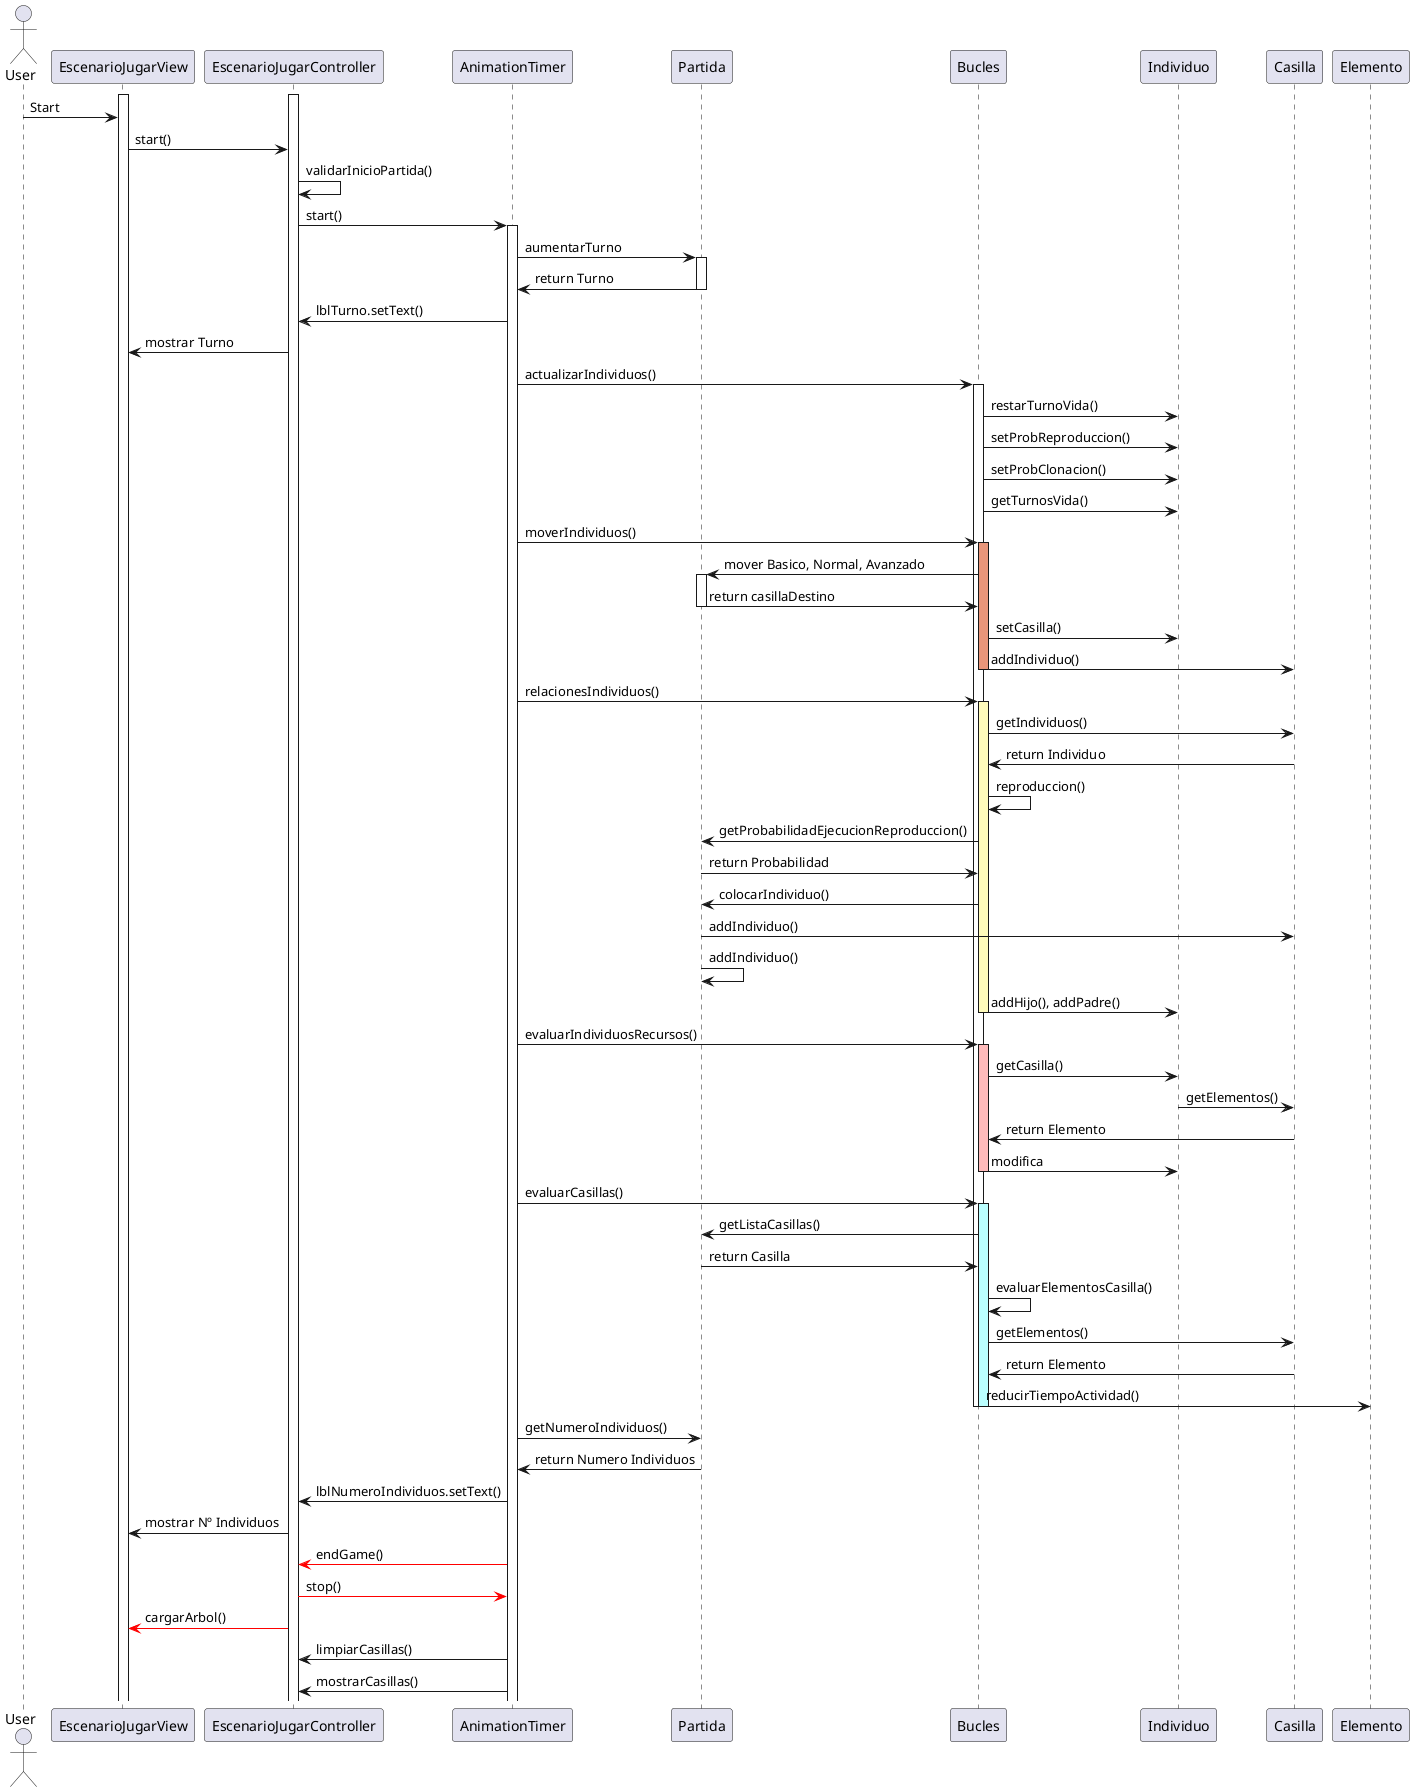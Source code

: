 @startuml
'https://plantuml.com/sequence-diagram

actor User
participant EscenarioJugarView
participant EscenarioJugarController
participant AnimationTimer
participant Partida
participant Bucles
participant Individuo
participant Casilla
participant Elemento

activate EscenarioJugarView
activate EscenarioJugarController
User->EscenarioJugarView:Start
EscenarioJugarView->EscenarioJugarController:start()
EscenarioJugarController->EscenarioJugarController:validarInicioPartida()
EscenarioJugarController->AnimationTimer:start()

activate AnimationTimer

AnimationTimer->Partida: aumentarTurno
activate Partida
Partida->AnimationTimer:return Turno
deactivate Partida
AnimationTimer->EscenarioJugarController: lblTurno.setText()
EscenarioJugarController->EscenarioJugarView: mostrar Turno

AnimationTimer->Bucles: actualizarIndividuos()
activate Bucles
Bucles->Individuo:restarTurnoVida()
Bucles->Individuo:setProbReproduccion()
Bucles->Individuo:setProbClonacion()
Bucles->Individuo:getTurnosVida()

AnimationTimer->Bucles:moverIndividuos()
activate Bucles #DarkSalmon
Bucles->Partida:mover Basico, Normal, Avanzado
activate Partida
Partida->Bucles:return casillaDestino
deactivate Partida
Bucles->Individuo:setCasilla()
Bucles->Casilla:addIndividuo()
deactivate Bucles

AnimationTimer->Bucles:relacionesIndividuos()
activate Bucles #FFFBBB
Bucles->Casilla:getIndividuos()
Casilla->Bucles:return Individuo
Bucles->Bucles:reproduccion()
Bucles->Partida:getProbabilidadEjecucionReproduccion()
Partida->Bucles: return Probabilidad
Bucles->Partida:colocarIndividuo()
Partida->Casilla:addIndividuo()
Partida->Partida:addIndividuo()
Bucles->Individuo:addHijo(), addPadre()
deactivate Bucles

AnimationTimer->Bucles:evaluarIndividuosRecursos()
activate Bucles #FFBBBB
Bucles->Individuo:getCasilla()
Individuo->Casilla:getElementos()
Casilla->Bucles:return Elemento
Bucles->Individuo: modifica
deactivate Bucles

AnimationTimer->Bucles:evaluarCasillas()
activate Bucles #BBFFFF
Bucles->Partida:getListaCasillas()
Partida->Bucles:return Casilla
Bucles->Bucles:evaluarElementosCasilla()
Bucles->Casilla:getElementos()
Casilla->Bucles:return Elemento
Bucles->Elemento:reducirTiempoActividad()
deactivate Bucles
deactivate Bucles

AnimationTimer->Partida:getNumeroIndividuos()
Partida->AnimationTimer:return Numero Individuos
AnimationTimer->EscenarioJugarController:lblNumeroIndividuos.setText()
EscenarioJugarController->EscenarioJugarView:mostrar Nº Individuos
AnimationTimer-[#red]>EscenarioJugarController:endGame()
EscenarioJugarController-[#red]>AnimationTimer:stop()
EscenarioJugarController-[#red]>EscenarioJugarView:cargarArbol()
AnimationTimer->EscenarioJugarController:limpiarCasillas()
AnimationTimer->EscenarioJugarController: mostrarCasillas()

@enduml